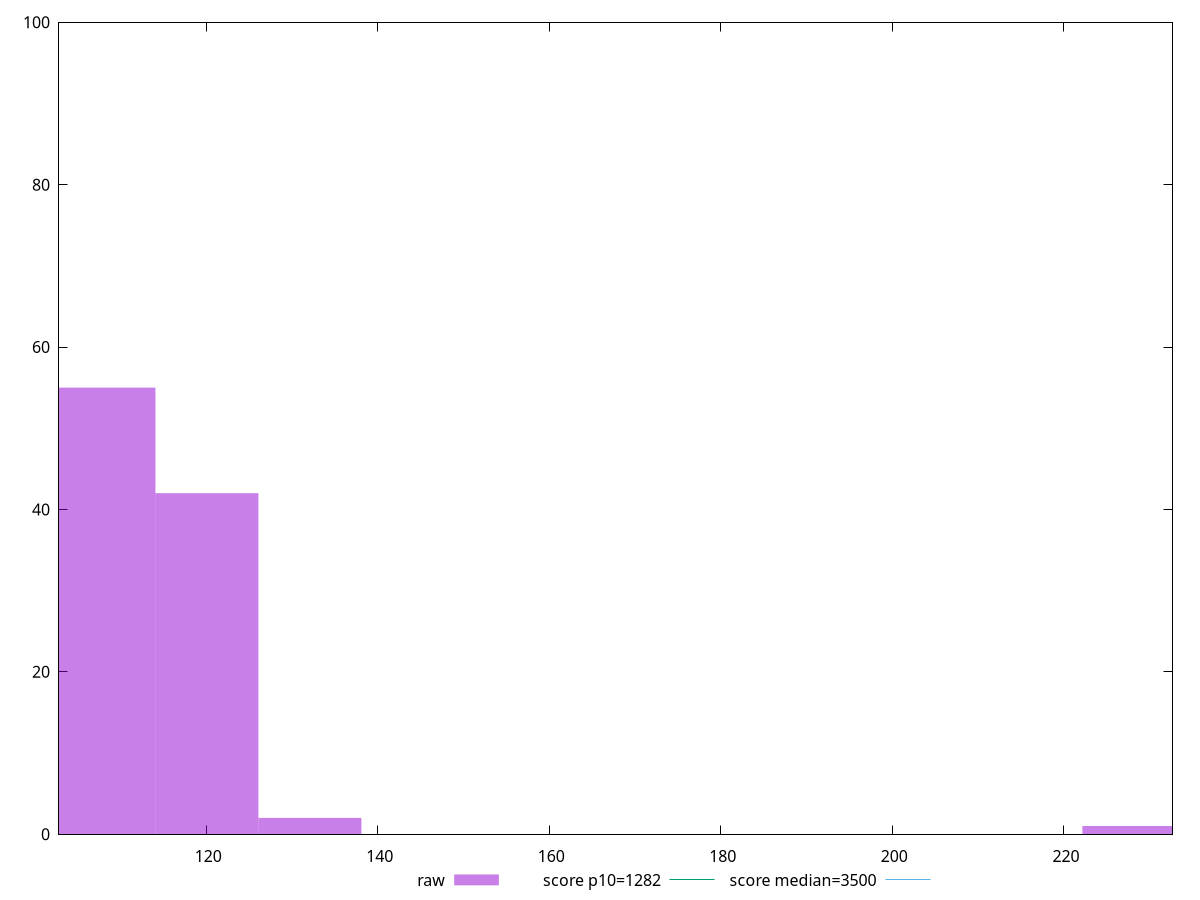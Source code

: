 reset

$raw <<EOF
108.07542617235788 55
120.08380685817542 42
228.1592330305333 1
132.09218754399296 2
EOF

set key outside below
set boxwidth 12.008380685817542
set xrange [102.83599999999998:232.66399999999996]
set yrange [0:100]
set trange [0:100]
set style fill transparent solid 0.5 noborder

set parametric
set terminal svg size 640, 490 enhanced background rgb 'white'
set output "report_00025_2021-02-22T21:38:55.199Z/bootup-time/samples/pages+cached+noadtech/raw/histogram.svg"

plot $raw title "raw" with boxes, \
     1282,t title "score p10=1282", \
     3500,t title "score median=3500"

reset
